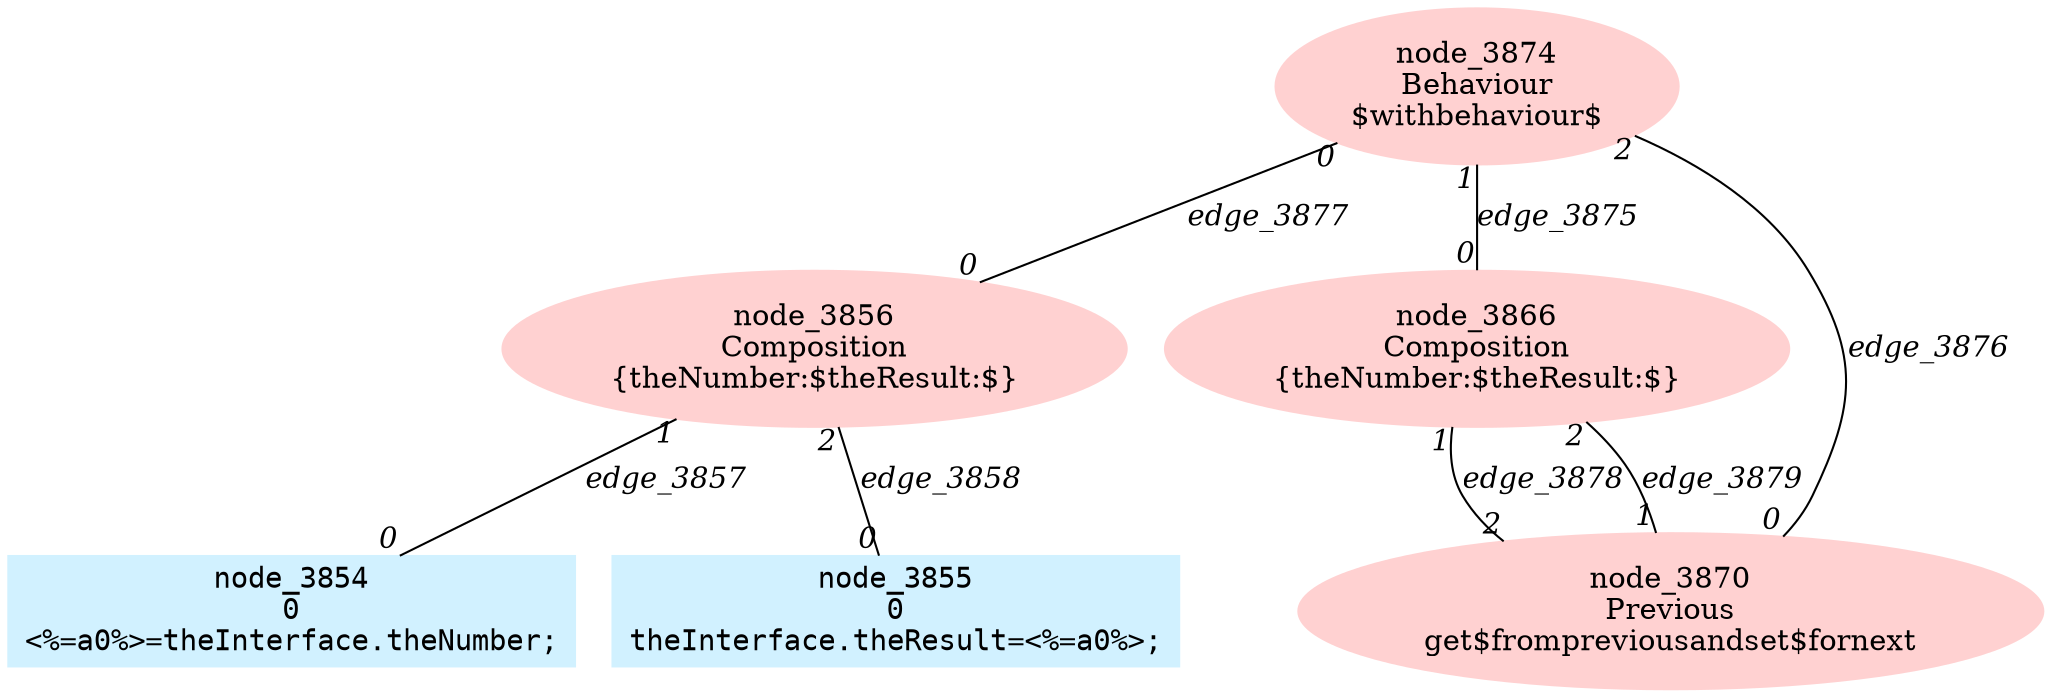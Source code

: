 digraph g{node_3856 [shape=ellipse, style=filled, color="#ffd1d1", label="node_3856
Composition
{theNumber:$theResult:$}" ]
node_3866 [shape=ellipse, style=filled, color="#ffd1d1", label="node_3866
Composition
{theNumber:$theResult:$}" ]
node_3870 [shape=ellipse, style=filled, color="#ffd1d1", label="node_3870
Previous
get$frompreviousandset$fornext" ]
node_3874 [shape=ellipse, style=filled, color="#ffd1d1", label="node_3874
Behaviour
$withbehaviour$" ]
node_3854 [shape=box, style=filled, color="#d1f1ff", fontname="Courier", label="node_3854
0
<%=a0%>=theInterface.theNumber;
" ]
node_3855 [shape=box, style=filled, color="#d1f1ff", fontname="Courier", label="node_3855
0
theInterface.theResult=<%=a0%>;
" ]
node_3856 -> node_3854 [dir=none, arrowHead=none, fontname="Times-Italic", label="edge_3857",  headlabel="0", taillabel="1" ]
node_3856 -> node_3855 [dir=none, arrowHead=none, fontname="Times-Italic", label="edge_3858",  headlabel="0", taillabel="2" ]
node_3874 -> node_3866 [dir=none, arrowHead=none, fontname="Times-Italic", label="edge_3875",  headlabel="0", taillabel="1" ]
node_3874 -> node_3870 [dir=none, arrowHead=none, fontname="Times-Italic", label="edge_3876",  headlabel="0", taillabel="2" ]
node_3874 -> node_3856 [dir=none, arrowHead=none, fontname="Times-Italic", label="edge_3877",  headlabel="0", taillabel="0" ]
node_3866 -> node_3870 [dir=none, arrowHead=none, fontname="Times-Italic", label="edge_3878",  headlabel="2", taillabel="1" ]
node_3866 -> node_3870 [dir=none, arrowHead=none, fontname="Times-Italic", label="edge_3879",  headlabel="1", taillabel="2" ]
}
